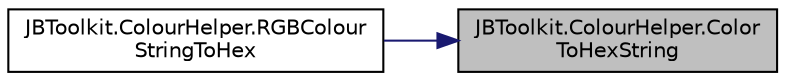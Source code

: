 digraph "JBToolkit.ColourHelper.ColorToHexString"
{
 // LATEX_PDF_SIZE
  edge [fontname="Helvetica",fontsize="10",labelfontname="Helvetica",labelfontsize="10"];
  node [fontname="Helvetica",fontsize="10",shape=record];
  rankdir="RL";
  Node1 [label="JBToolkit.ColourHelper.Color\lToHexString",height=0.2,width=0.4,color="black", fillcolor="grey75", style="filled", fontcolor="black",tooltip="System.Drawing.Color to hex string"];
  Node1 -> Node2 [dir="back",color="midnightblue",fontsize="10",style="solid",fontname="Helvetica"];
  Node2 [label="JBToolkit.ColourHelper.RGBColour\lStringToHex",height=0.2,width=0.4,color="black", fillcolor="white", style="filled",URL="$d8/d62/class_j_b_toolkit_1_1_colour_helper.html#a16705bbf316ca8d7ce6f52447d1593e4",tooltip="Change RGB color string to hex string"];
}
